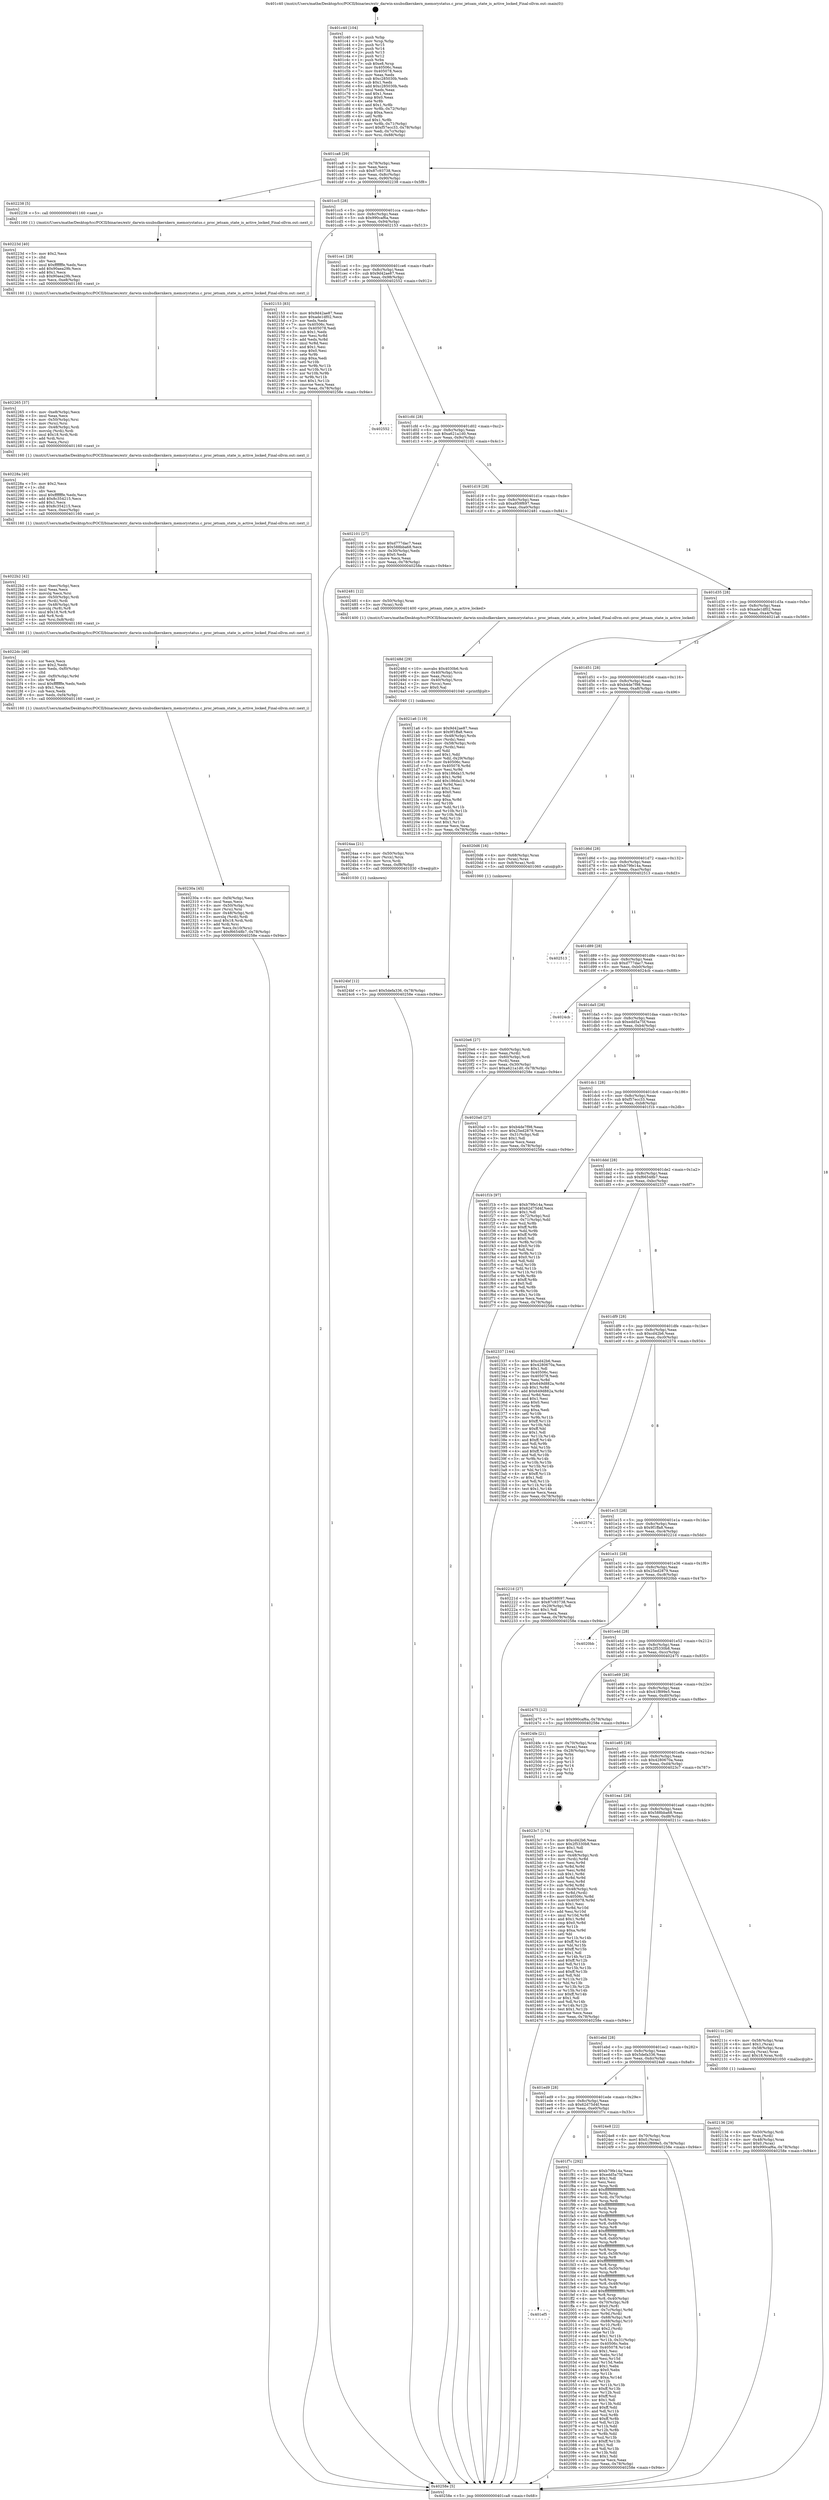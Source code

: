 digraph "0x401c40" {
  label = "0x401c40 (/mnt/c/Users/mathe/Desktop/tcc/POCII/binaries/extr_darwin-xnubsdkernkern_memorystatus.c_proc_jetsam_state_is_active_locked_Final-ollvm.out::main(0))"
  labelloc = "t"
  node[shape=record]

  Entry [label="",width=0.3,height=0.3,shape=circle,fillcolor=black,style=filled]
  "0x401ca8" [label="{
     0x401ca8 [29]\l
     | [instrs]\l
     &nbsp;&nbsp;0x401ca8 \<+3\>: mov -0x78(%rbp),%eax\l
     &nbsp;&nbsp;0x401cab \<+2\>: mov %eax,%ecx\l
     &nbsp;&nbsp;0x401cad \<+6\>: sub $0x87c93738,%ecx\l
     &nbsp;&nbsp;0x401cb3 \<+6\>: mov %eax,-0x8c(%rbp)\l
     &nbsp;&nbsp;0x401cb9 \<+6\>: mov %ecx,-0x90(%rbp)\l
     &nbsp;&nbsp;0x401cbf \<+6\>: je 0000000000402238 \<main+0x5f8\>\l
  }"]
  "0x402238" [label="{
     0x402238 [5]\l
     | [instrs]\l
     &nbsp;&nbsp;0x402238 \<+5\>: call 0000000000401160 \<next_i\>\l
     | [calls]\l
     &nbsp;&nbsp;0x401160 \{1\} (/mnt/c/Users/mathe/Desktop/tcc/POCII/binaries/extr_darwin-xnubsdkernkern_memorystatus.c_proc_jetsam_state_is_active_locked_Final-ollvm.out::next_i)\l
  }"]
  "0x401cc5" [label="{
     0x401cc5 [28]\l
     | [instrs]\l
     &nbsp;&nbsp;0x401cc5 \<+5\>: jmp 0000000000401cca \<main+0x8a\>\l
     &nbsp;&nbsp;0x401cca \<+6\>: mov -0x8c(%rbp),%eax\l
     &nbsp;&nbsp;0x401cd0 \<+5\>: sub $0x990caf6a,%eax\l
     &nbsp;&nbsp;0x401cd5 \<+6\>: mov %eax,-0x94(%rbp)\l
     &nbsp;&nbsp;0x401cdb \<+6\>: je 0000000000402153 \<main+0x513\>\l
  }"]
  Exit [label="",width=0.3,height=0.3,shape=circle,fillcolor=black,style=filled,peripheries=2]
  "0x402153" [label="{
     0x402153 [83]\l
     | [instrs]\l
     &nbsp;&nbsp;0x402153 \<+5\>: mov $0x9d42ae87,%eax\l
     &nbsp;&nbsp;0x402158 \<+5\>: mov $0xade1df02,%ecx\l
     &nbsp;&nbsp;0x40215d \<+2\>: xor %edx,%edx\l
     &nbsp;&nbsp;0x40215f \<+7\>: mov 0x40506c,%esi\l
     &nbsp;&nbsp;0x402166 \<+7\>: mov 0x405078,%edi\l
     &nbsp;&nbsp;0x40216d \<+3\>: sub $0x1,%edx\l
     &nbsp;&nbsp;0x402170 \<+3\>: mov %esi,%r8d\l
     &nbsp;&nbsp;0x402173 \<+3\>: add %edx,%r8d\l
     &nbsp;&nbsp;0x402176 \<+4\>: imul %r8d,%esi\l
     &nbsp;&nbsp;0x40217a \<+3\>: and $0x1,%esi\l
     &nbsp;&nbsp;0x40217d \<+3\>: cmp $0x0,%esi\l
     &nbsp;&nbsp;0x402180 \<+4\>: sete %r9b\l
     &nbsp;&nbsp;0x402184 \<+3\>: cmp $0xa,%edi\l
     &nbsp;&nbsp;0x402187 \<+4\>: setl %r10b\l
     &nbsp;&nbsp;0x40218b \<+3\>: mov %r9b,%r11b\l
     &nbsp;&nbsp;0x40218e \<+3\>: and %r10b,%r11b\l
     &nbsp;&nbsp;0x402191 \<+3\>: xor %r10b,%r9b\l
     &nbsp;&nbsp;0x402194 \<+3\>: or %r9b,%r11b\l
     &nbsp;&nbsp;0x402197 \<+4\>: test $0x1,%r11b\l
     &nbsp;&nbsp;0x40219b \<+3\>: cmovne %ecx,%eax\l
     &nbsp;&nbsp;0x40219e \<+3\>: mov %eax,-0x78(%rbp)\l
     &nbsp;&nbsp;0x4021a1 \<+5\>: jmp 000000000040258e \<main+0x94e\>\l
  }"]
  "0x401ce1" [label="{
     0x401ce1 [28]\l
     | [instrs]\l
     &nbsp;&nbsp;0x401ce1 \<+5\>: jmp 0000000000401ce6 \<main+0xa6\>\l
     &nbsp;&nbsp;0x401ce6 \<+6\>: mov -0x8c(%rbp),%eax\l
     &nbsp;&nbsp;0x401cec \<+5\>: sub $0x9d42ae87,%eax\l
     &nbsp;&nbsp;0x401cf1 \<+6\>: mov %eax,-0x98(%rbp)\l
     &nbsp;&nbsp;0x401cf7 \<+6\>: je 0000000000402552 \<main+0x912\>\l
  }"]
  "0x4024bf" [label="{
     0x4024bf [12]\l
     | [instrs]\l
     &nbsp;&nbsp;0x4024bf \<+7\>: movl $0x5defa336,-0x78(%rbp)\l
     &nbsp;&nbsp;0x4024c6 \<+5\>: jmp 000000000040258e \<main+0x94e\>\l
  }"]
  "0x402552" [label="{
     0x402552\l
  }", style=dashed]
  "0x401cfd" [label="{
     0x401cfd [28]\l
     | [instrs]\l
     &nbsp;&nbsp;0x401cfd \<+5\>: jmp 0000000000401d02 \<main+0xc2\>\l
     &nbsp;&nbsp;0x401d02 \<+6\>: mov -0x8c(%rbp),%eax\l
     &nbsp;&nbsp;0x401d08 \<+5\>: sub $0xa621a1d0,%eax\l
     &nbsp;&nbsp;0x401d0d \<+6\>: mov %eax,-0x9c(%rbp)\l
     &nbsp;&nbsp;0x401d13 \<+6\>: je 0000000000402101 \<main+0x4c1\>\l
  }"]
  "0x4024aa" [label="{
     0x4024aa [21]\l
     | [instrs]\l
     &nbsp;&nbsp;0x4024aa \<+4\>: mov -0x50(%rbp),%rcx\l
     &nbsp;&nbsp;0x4024ae \<+3\>: mov (%rcx),%rcx\l
     &nbsp;&nbsp;0x4024b1 \<+3\>: mov %rcx,%rdi\l
     &nbsp;&nbsp;0x4024b4 \<+6\>: mov %eax,-0xf8(%rbp)\l
     &nbsp;&nbsp;0x4024ba \<+5\>: call 0000000000401030 \<free@plt\>\l
     | [calls]\l
     &nbsp;&nbsp;0x401030 \{1\} (unknown)\l
  }"]
  "0x402101" [label="{
     0x402101 [27]\l
     | [instrs]\l
     &nbsp;&nbsp;0x402101 \<+5\>: mov $0xd777dac7,%eax\l
     &nbsp;&nbsp;0x402106 \<+5\>: mov $0x588bba68,%ecx\l
     &nbsp;&nbsp;0x40210b \<+3\>: mov -0x30(%rbp),%edx\l
     &nbsp;&nbsp;0x40210e \<+3\>: cmp $0x0,%edx\l
     &nbsp;&nbsp;0x402111 \<+3\>: cmove %ecx,%eax\l
     &nbsp;&nbsp;0x402114 \<+3\>: mov %eax,-0x78(%rbp)\l
     &nbsp;&nbsp;0x402117 \<+5\>: jmp 000000000040258e \<main+0x94e\>\l
  }"]
  "0x401d19" [label="{
     0x401d19 [28]\l
     | [instrs]\l
     &nbsp;&nbsp;0x401d19 \<+5\>: jmp 0000000000401d1e \<main+0xde\>\l
     &nbsp;&nbsp;0x401d1e \<+6\>: mov -0x8c(%rbp),%eax\l
     &nbsp;&nbsp;0x401d24 \<+5\>: sub $0xa959f697,%eax\l
     &nbsp;&nbsp;0x401d29 \<+6\>: mov %eax,-0xa0(%rbp)\l
     &nbsp;&nbsp;0x401d2f \<+6\>: je 0000000000402481 \<main+0x841\>\l
  }"]
  "0x40248d" [label="{
     0x40248d [29]\l
     | [instrs]\l
     &nbsp;&nbsp;0x40248d \<+10\>: movabs $0x4030b6,%rdi\l
     &nbsp;&nbsp;0x402497 \<+4\>: mov -0x40(%rbp),%rcx\l
     &nbsp;&nbsp;0x40249b \<+2\>: mov %eax,(%rcx)\l
     &nbsp;&nbsp;0x40249d \<+4\>: mov -0x40(%rbp),%rcx\l
     &nbsp;&nbsp;0x4024a1 \<+2\>: mov (%rcx),%esi\l
     &nbsp;&nbsp;0x4024a3 \<+2\>: mov $0x0,%al\l
     &nbsp;&nbsp;0x4024a5 \<+5\>: call 0000000000401040 \<printf@plt\>\l
     | [calls]\l
     &nbsp;&nbsp;0x401040 \{1\} (unknown)\l
  }"]
  "0x402481" [label="{
     0x402481 [12]\l
     | [instrs]\l
     &nbsp;&nbsp;0x402481 \<+4\>: mov -0x50(%rbp),%rax\l
     &nbsp;&nbsp;0x402485 \<+3\>: mov (%rax),%rdi\l
     &nbsp;&nbsp;0x402488 \<+5\>: call 0000000000401400 \<proc_jetsam_state_is_active_locked\>\l
     | [calls]\l
     &nbsp;&nbsp;0x401400 \{1\} (/mnt/c/Users/mathe/Desktop/tcc/POCII/binaries/extr_darwin-xnubsdkernkern_memorystatus.c_proc_jetsam_state_is_active_locked_Final-ollvm.out::proc_jetsam_state_is_active_locked)\l
  }"]
  "0x401d35" [label="{
     0x401d35 [28]\l
     | [instrs]\l
     &nbsp;&nbsp;0x401d35 \<+5\>: jmp 0000000000401d3a \<main+0xfa\>\l
     &nbsp;&nbsp;0x401d3a \<+6\>: mov -0x8c(%rbp),%eax\l
     &nbsp;&nbsp;0x401d40 \<+5\>: sub $0xade1df02,%eax\l
     &nbsp;&nbsp;0x401d45 \<+6\>: mov %eax,-0xa4(%rbp)\l
     &nbsp;&nbsp;0x401d4b \<+6\>: je 00000000004021a6 \<main+0x566\>\l
  }"]
  "0x40230a" [label="{
     0x40230a [45]\l
     | [instrs]\l
     &nbsp;&nbsp;0x40230a \<+6\>: mov -0xf4(%rbp),%ecx\l
     &nbsp;&nbsp;0x402310 \<+3\>: imul %eax,%ecx\l
     &nbsp;&nbsp;0x402313 \<+4\>: mov -0x50(%rbp),%rsi\l
     &nbsp;&nbsp;0x402317 \<+3\>: mov (%rsi),%rsi\l
     &nbsp;&nbsp;0x40231a \<+4\>: mov -0x48(%rbp),%rdi\l
     &nbsp;&nbsp;0x40231e \<+3\>: movslq (%rdi),%rdi\l
     &nbsp;&nbsp;0x402321 \<+4\>: imul $0x18,%rdi,%rdi\l
     &nbsp;&nbsp;0x402325 \<+3\>: add %rdi,%rsi\l
     &nbsp;&nbsp;0x402328 \<+3\>: mov %ecx,0x10(%rsi)\l
     &nbsp;&nbsp;0x40232b \<+7\>: movl $0xf66548b7,-0x78(%rbp)\l
     &nbsp;&nbsp;0x402332 \<+5\>: jmp 000000000040258e \<main+0x94e\>\l
  }"]
  "0x4021a6" [label="{
     0x4021a6 [119]\l
     | [instrs]\l
     &nbsp;&nbsp;0x4021a6 \<+5\>: mov $0x9d42ae87,%eax\l
     &nbsp;&nbsp;0x4021ab \<+5\>: mov $0x9f1ffa8,%ecx\l
     &nbsp;&nbsp;0x4021b0 \<+4\>: mov -0x48(%rbp),%rdx\l
     &nbsp;&nbsp;0x4021b4 \<+2\>: mov (%rdx),%esi\l
     &nbsp;&nbsp;0x4021b6 \<+4\>: mov -0x58(%rbp),%rdx\l
     &nbsp;&nbsp;0x4021ba \<+2\>: cmp (%rdx),%esi\l
     &nbsp;&nbsp;0x4021bc \<+4\>: setl %dil\l
     &nbsp;&nbsp;0x4021c0 \<+4\>: and $0x1,%dil\l
     &nbsp;&nbsp;0x4021c4 \<+4\>: mov %dil,-0x29(%rbp)\l
     &nbsp;&nbsp;0x4021c8 \<+7\>: mov 0x40506c,%esi\l
     &nbsp;&nbsp;0x4021cf \<+8\>: mov 0x405078,%r8d\l
     &nbsp;&nbsp;0x4021d7 \<+3\>: mov %esi,%r9d\l
     &nbsp;&nbsp;0x4021da \<+7\>: sub $0x186da15,%r9d\l
     &nbsp;&nbsp;0x4021e1 \<+4\>: sub $0x1,%r9d\l
     &nbsp;&nbsp;0x4021e5 \<+7\>: add $0x186da15,%r9d\l
     &nbsp;&nbsp;0x4021ec \<+4\>: imul %r9d,%esi\l
     &nbsp;&nbsp;0x4021f0 \<+3\>: and $0x1,%esi\l
     &nbsp;&nbsp;0x4021f3 \<+3\>: cmp $0x0,%esi\l
     &nbsp;&nbsp;0x4021f6 \<+4\>: sete %dil\l
     &nbsp;&nbsp;0x4021fa \<+4\>: cmp $0xa,%r8d\l
     &nbsp;&nbsp;0x4021fe \<+4\>: setl %r10b\l
     &nbsp;&nbsp;0x402202 \<+3\>: mov %dil,%r11b\l
     &nbsp;&nbsp;0x402205 \<+3\>: and %r10b,%r11b\l
     &nbsp;&nbsp;0x402208 \<+3\>: xor %r10b,%dil\l
     &nbsp;&nbsp;0x40220b \<+3\>: or %dil,%r11b\l
     &nbsp;&nbsp;0x40220e \<+4\>: test $0x1,%r11b\l
     &nbsp;&nbsp;0x402212 \<+3\>: cmovne %ecx,%eax\l
     &nbsp;&nbsp;0x402215 \<+3\>: mov %eax,-0x78(%rbp)\l
     &nbsp;&nbsp;0x402218 \<+5\>: jmp 000000000040258e \<main+0x94e\>\l
  }"]
  "0x401d51" [label="{
     0x401d51 [28]\l
     | [instrs]\l
     &nbsp;&nbsp;0x401d51 \<+5\>: jmp 0000000000401d56 \<main+0x116\>\l
     &nbsp;&nbsp;0x401d56 \<+6\>: mov -0x8c(%rbp),%eax\l
     &nbsp;&nbsp;0x401d5c \<+5\>: sub $0xb4de7f98,%eax\l
     &nbsp;&nbsp;0x401d61 \<+6\>: mov %eax,-0xa8(%rbp)\l
     &nbsp;&nbsp;0x401d67 \<+6\>: je 00000000004020d6 \<main+0x496\>\l
  }"]
  "0x4022dc" [label="{
     0x4022dc [46]\l
     | [instrs]\l
     &nbsp;&nbsp;0x4022dc \<+2\>: xor %ecx,%ecx\l
     &nbsp;&nbsp;0x4022de \<+5\>: mov $0x2,%edx\l
     &nbsp;&nbsp;0x4022e3 \<+6\>: mov %edx,-0xf0(%rbp)\l
     &nbsp;&nbsp;0x4022e9 \<+1\>: cltd\l
     &nbsp;&nbsp;0x4022ea \<+7\>: mov -0xf0(%rbp),%r9d\l
     &nbsp;&nbsp;0x4022f1 \<+3\>: idiv %r9d\l
     &nbsp;&nbsp;0x4022f4 \<+6\>: imul $0xfffffffe,%edx,%edx\l
     &nbsp;&nbsp;0x4022fa \<+3\>: sub $0x1,%ecx\l
     &nbsp;&nbsp;0x4022fd \<+2\>: sub %ecx,%edx\l
     &nbsp;&nbsp;0x4022ff \<+6\>: mov %edx,-0xf4(%rbp)\l
     &nbsp;&nbsp;0x402305 \<+5\>: call 0000000000401160 \<next_i\>\l
     | [calls]\l
     &nbsp;&nbsp;0x401160 \{1\} (/mnt/c/Users/mathe/Desktop/tcc/POCII/binaries/extr_darwin-xnubsdkernkern_memorystatus.c_proc_jetsam_state_is_active_locked_Final-ollvm.out::next_i)\l
  }"]
  "0x4020d6" [label="{
     0x4020d6 [16]\l
     | [instrs]\l
     &nbsp;&nbsp;0x4020d6 \<+4\>: mov -0x68(%rbp),%rax\l
     &nbsp;&nbsp;0x4020da \<+3\>: mov (%rax),%rax\l
     &nbsp;&nbsp;0x4020dd \<+4\>: mov 0x8(%rax),%rdi\l
     &nbsp;&nbsp;0x4020e1 \<+5\>: call 0000000000401060 \<atoi@plt\>\l
     | [calls]\l
     &nbsp;&nbsp;0x401060 \{1\} (unknown)\l
  }"]
  "0x401d6d" [label="{
     0x401d6d [28]\l
     | [instrs]\l
     &nbsp;&nbsp;0x401d6d \<+5\>: jmp 0000000000401d72 \<main+0x132\>\l
     &nbsp;&nbsp;0x401d72 \<+6\>: mov -0x8c(%rbp),%eax\l
     &nbsp;&nbsp;0x401d78 \<+5\>: sub $0xb79fe14a,%eax\l
     &nbsp;&nbsp;0x401d7d \<+6\>: mov %eax,-0xac(%rbp)\l
     &nbsp;&nbsp;0x401d83 \<+6\>: je 0000000000402513 \<main+0x8d3\>\l
  }"]
  "0x4022b2" [label="{
     0x4022b2 [42]\l
     | [instrs]\l
     &nbsp;&nbsp;0x4022b2 \<+6\>: mov -0xec(%rbp),%ecx\l
     &nbsp;&nbsp;0x4022b8 \<+3\>: imul %eax,%ecx\l
     &nbsp;&nbsp;0x4022bb \<+3\>: movslq %ecx,%rsi\l
     &nbsp;&nbsp;0x4022be \<+4\>: mov -0x50(%rbp),%rdi\l
     &nbsp;&nbsp;0x4022c2 \<+3\>: mov (%rdi),%rdi\l
     &nbsp;&nbsp;0x4022c5 \<+4\>: mov -0x48(%rbp),%r8\l
     &nbsp;&nbsp;0x4022c9 \<+3\>: movslq (%r8),%r8\l
     &nbsp;&nbsp;0x4022cc \<+4\>: imul $0x18,%r8,%r8\l
     &nbsp;&nbsp;0x4022d0 \<+3\>: add %r8,%rdi\l
     &nbsp;&nbsp;0x4022d3 \<+4\>: mov %rsi,0x8(%rdi)\l
     &nbsp;&nbsp;0x4022d7 \<+5\>: call 0000000000401160 \<next_i\>\l
     | [calls]\l
     &nbsp;&nbsp;0x401160 \{1\} (/mnt/c/Users/mathe/Desktop/tcc/POCII/binaries/extr_darwin-xnubsdkernkern_memorystatus.c_proc_jetsam_state_is_active_locked_Final-ollvm.out::next_i)\l
  }"]
  "0x402513" [label="{
     0x402513\l
  }", style=dashed]
  "0x401d89" [label="{
     0x401d89 [28]\l
     | [instrs]\l
     &nbsp;&nbsp;0x401d89 \<+5\>: jmp 0000000000401d8e \<main+0x14e\>\l
     &nbsp;&nbsp;0x401d8e \<+6\>: mov -0x8c(%rbp),%eax\l
     &nbsp;&nbsp;0x401d94 \<+5\>: sub $0xd777dac7,%eax\l
     &nbsp;&nbsp;0x401d99 \<+6\>: mov %eax,-0xb0(%rbp)\l
     &nbsp;&nbsp;0x401d9f \<+6\>: je 00000000004024cb \<main+0x88b\>\l
  }"]
  "0x40228a" [label="{
     0x40228a [40]\l
     | [instrs]\l
     &nbsp;&nbsp;0x40228a \<+5\>: mov $0x2,%ecx\l
     &nbsp;&nbsp;0x40228f \<+1\>: cltd\l
     &nbsp;&nbsp;0x402290 \<+2\>: idiv %ecx\l
     &nbsp;&nbsp;0x402292 \<+6\>: imul $0xfffffffe,%edx,%ecx\l
     &nbsp;&nbsp;0x402298 \<+6\>: add $0x8c354215,%ecx\l
     &nbsp;&nbsp;0x40229e \<+3\>: add $0x1,%ecx\l
     &nbsp;&nbsp;0x4022a1 \<+6\>: sub $0x8c354215,%ecx\l
     &nbsp;&nbsp;0x4022a7 \<+6\>: mov %ecx,-0xec(%rbp)\l
     &nbsp;&nbsp;0x4022ad \<+5\>: call 0000000000401160 \<next_i\>\l
     | [calls]\l
     &nbsp;&nbsp;0x401160 \{1\} (/mnt/c/Users/mathe/Desktop/tcc/POCII/binaries/extr_darwin-xnubsdkernkern_memorystatus.c_proc_jetsam_state_is_active_locked_Final-ollvm.out::next_i)\l
  }"]
  "0x4024cb" [label="{
     0x4024cb\l
  }", style=dashed]
  "0x401da5" [label="{
     0x401da5 [28]\l
     | [instrs]\l
     &nbsp;&nbsp;0x401da5 \<+5\>: jmp 0000000000401daa \<main+0x16a\>\l
     &nbsp;&nbsp;0x401daa \<+6\>: mov -0x8c(%rbp),%eax\l
     &nbsp;&nbsp;0x401db0 \<+5\>: sub $0xedd5a75f,%eax\l
     &nbsp;&nbsp;0x401db5 \<+6\>: mov %eax,-0xb4(%rbp)\l
     &nbsp;&nbsp;0x401dbb \<+6\>: je 00000000004020a0 \<main+0x460\>\l
  }"]
  "0x402265" [label="{
     0x402265 [37]\l
     | [instrs]\l
     &nbsp;&nbsp;0x402265 \<+6\>: mov -0xe8(%rbp),%ecx\l
     &nbsp;&nbsp;0x40226b \<+3\>: imul %eax,%ecx\l
     &nbsp;&nbsp;0x40226e \<+4\>: mov -0x50(%rbp),%rsi\l
     &nbsp;&nbsp;0x402272 \<+3\>: mov (%rsi),%rsi\l
     &nbsp;&nbsp;0x402275 \<+4\>: mov -0x48(%rbp),%rdi\l
     &nbsp;&nbsp;0x402279 \<+3\>: movslq (%rdi),%rdi\l
     &nbsp;&nbsp;0x40227c \<+4\>: imul $0x18,%rdi,%rdi\l
     &nbsp;&nbsp;0x402280 \<+3\>: add %rdi,%rsi\l
     &nbsp;&nbsp;0x402283 \<+2\>: mov %ecx,(%rsi)\l
     &nbsp;&nbsp;0x402285 \<+5\>: call 0000000000401160 \<next_i\>\l
     | [calls]\l
     &nbsp;&nbsp;0x401160 \{1\} (/mnt/c/Users/mathe/Desktop/tcc/POCII/binaries/extr_darwin-xnubsdkernkern_memorystatus.c_proc_jetsam_state_is_active_locked_Final-ollvm.out::next_i)\l
  }"]
  "0x4020a0" [label="{
     0x4020a0 [27]\l
     | [instrs]\l
     &nbsp;&nbsp;0x4020a0 \<+5\>: mov $0xb4de7f98,%eax\l
     &nbsp;&nbsp;0x4020a5 \<+5\>: mov $0x25ed2879,%ecx\l
     &nbsp;&nbsp;0x4020aa \<+3\>: mov -0x31(%rbp),%dl\l
     &nbsp;&nbsp;0x4020ad \<+3\>: test $0x1,%dl\l
     &nbsp;&nbsp;0x4020b0 \<+3\>: cmovne %ecx,%eax\l
     &nbsp;&nbsp;0x4020b3 \<+3\>: mov %eax,-0x78(%rbp)\l
     &nbsp;&nbsp;0x4020b6 \<+5\>: jmp 000000000040258e \<main+0x94e\>\l
  }"]
  "0x401dc1" [label="{
     0x401dc1 [28]\l
     | [instrs]\l
     &nbsp;&nbsp;0x401dc1 \<+5\>: jmp 0000000000401dc6 \<main+0x186\>\l
     &nbsp;&nbsp;0x401dc6 \<+6\>: mov -0x8c(%rbp),%eax\l
     &nbsp;&nbsp;0x401dcc \<+5\>: sub $0xf57ecc33,%eax\l
     &nbsp;&nbsp;0x401dd1 \<+6\>: mov %eax,-0xb8(%rbp)\l
     &nbsp;&nbsp;0x401dd7 \<+6\>: je 0000000000401f1b \<main+0x2db\>\l
  }"]
  "0x40223d" [label="{
     0x40223d [40]\l
     | [instrs]\l
     &nbsp;&nbsp;0x40223d \<+5\>: mov $0x2,%ecx\l
     &nbsp;&nbsp;0x402242 \<+1\>: cltd\l
     &nbsp;&nbsp;0x402243 \<+2\>: idiv %ecx\l
     &nbsp;&nbsp;0x402245 \<+6\>: imul $0xfffffffe,%edx,%ecx\l
     &nbsp;&nbsp;0x40224b \<+6\>: add $0x90aea29b,%ecx\l
     &nbsp;&nbsp;0x402251 \<+3\>: add $0x1,%ecx\l
     &nbsp;&nbsp;0x402254 \<+6\>: sub $0x90aea29b,%ecx\l
     &nbsp;&nbsp;0x40225a \<+6\>: mov %ecx,-0xe8(%rbp)\l
     &nbsp;&nbsp;0x402260 \<+5\>: call 0000000000401160 \<next_i\>\l
     | [calls]\l
     &nbsp;&nbsp;0x401160 \{1\} (/mnt/c/Users/mathe/Desktop/tcc/POCII/binaries/extr_darwin-xnubsdkernkern_memorystatus.c_proc_jetsam_state_is_active_locked_Final-ollvm.out::next_i)\l
  }"]
  "0x401f1b" [label="{
     0x401f1b [97]\l
     | [instrs]\l
     &nbsp;&nbsp;0x401f1b \<+5\>: mov $0xb79fe14a,%eax\l
     &nbsp;&nbsp;0x401f20 \<+5\>: mov $0x62d75d4f,%ecx\l
     &nbsp;&nbsp;0x401f25 \<+2\>: mov $0x1,%dl\l
     &nbsp;&nbsp;0x401f27 \<+4\>: mov -0x72(%rbp),%sil\l
     &nbsp;&nbsp;0x401f2b \<+4\>: mov -0x71(%rbp),%dil\l
     &nbsp;&nbsp;0x401f2f \<+3\>: mov %sil,%r8b\l
     &nbsp;&nbsp;0x401f32 \<+4\>: xor $0xff,%r8b\l
     &nbsp;&nbsp;0x401f36 \<+3\>: mov %dil,%r9b\l
     &nbsp;&nbsp;0x401f39 \<+4\>: xor $0xff,%r9b\l
     &nbsp;&nbsp;0x401f3d \<+3\>: xor $0x0,%dl\l
     &nbsp;&nbsp;0x401f40 \<+3\>: mov %r8b,%r10b\l
     &nbsp;&nbsp;0x401f43 \<+4\>: and $0x0,%r10b\l
     &nbsp;&nbsp;0x401f47 \<+3\>: and %dl,%sil\l
     &nbsp;&nbsp;0x401f4a \<+3\>: mov %r9b,%r11b\l
     &nbsp;&nbsp;0x401f4d \<+4\>: and $0x0,%r11b\l
     &nbsp;&nbsp;0x401f51 \<+3\>: and %dl,%dil\l
     &nbsp;&nbsp;0x401f54 \<+3\>: or %sil,%r10b\l
     &nbsp;&nbsp;0x401f57 \<+3\>: or %dil,%r11b\l
     &nbsp;&nbsp;0x401f5a \<+3\>: xor %r11b,%r10b\l
     &nbsp;&nbsp;0x401f5d \<+3\>: or %r9b,%r8b\l
     &nbsp;&nbsp;0x401f60 \<+4\>: xor $0xff,%r8b\l
     &nbsp;&nbsp;0x401f64 \<+3\>: or $0x0,%dl\l
     &nbsp;&nbsp;0x401f67 \<+3\>: and %dl,%r8b\l
     &nbsp;&nbsp;0x401f6a \<+3\>: or %r8b,%r10b\l
     &nbsp;&nbsp;0x401f6d \<+4\>: test $0x1,%r10b\l
     &nbsp;&nbsp;0x401f71 \<+3\>: cmovne %ecx,%eax\l
     &nbsp;&nbsp;0x401f74 \<+3\>: mov %eax,-0x78(%rbp)\l
     &nbsp;&nbsp;0x401f77 \<+5\>: jmp 000000000040258e \<main+0x94e\>\l
  }"]
  "0x401ddd" [label="{
     0x401ddd [28]\l
     | [instrs]\l
     &nbsp;&nbsp;0x401ddd \<+5\>: jmp 0000000000401de2 \<main+0x1a2\>\l
     &nbsp;&nbsp;0x401de2 \<+6\>: mov -0x8c(%rbp),%eax\l
     &nbsp;&nbsp;0x401de8 \<+5\>: sub $0xf66548b7,%eax\l
     &nbsp;&nbsp;0x401ded \<+6\>: mov %eax,-0xbc(%rbp)\l
     &nbsp;&nbsp;0x401df3 \<+6\>: je 0000000000402337 \<main+0x6f7\>\l
  }"]
  "0x40258e" [label="{
     0x40258e [5]\l
     | [instrs]\l
     &nbsp;&nbsp;0x40258e \<+5\>: jmp 0000000000401ca8 \<main+0x68\>\l
  }"]
  "0x401c40" [label="{
     0x401c40 [104]\l
     | [instrs]\l
     &nbsp;&nbsp;0x401c40 \<+1\>: push %rbp\l
     &nbsp;&nbsp;0x401c41 \<+3\>: mov %rsp,%rbp\l
     &nbsp;&nbsp;0x401c44 \<+2\>: push %r15\l
     &nbsp;&nbsp;0x401c46 \<+2\>: push %r14\l
     &nbsp;&nbsp;0x401c48 \<+2\>: push %r13\l
     &nbsp;&nbsp;0x401c4a \<+2\>: push %r12\l
     &nbsp;&nbsp;0x401c4c \<+1\>: push %rbx\l
     &nbsp;&nbsp;0x401c4d \<+7\>: sub $0xe8,%rsp\l
     &nbsp;&nbsp;0x401c54 \<+7\>: mov 0x40506c,%eax\l
     &nbsp;&nbsp;0x401c5b \<+7\>: mov 0x405078,%ecx\l
     &nbsp;&nbsp;0x401c62 \<+2\>: mov %eax,%edx\l
     &nbsp;&nbsp;0x401c64 \<+6\>: sub $0xc285030b,%edx\l
     &nbsp;&nbsp;0x401c6a \<+3\>: sub $0x1,%edx\l
     &nbsp;&nbsp;0x401c6d \<+6\>: add $0xc285030b,%edx\l
     &nbsp;&nbsp;0x401c73 \<+3\>: imul %edx,%eax\l
     &nbsp;&nbsp;0x401c76 \<+3\>: and $0x1,%eax\l
     &nbsp;&nbsp;0x401c79 \<+3\>: cmp $0x0,%eax\l
     &nbsp;&nbsp;0x401c7c \<+4\>: sete %r8b\l
     &nbsp;&nbsp;0x401c80 \<+4\>: and $0x1,%r8b\l
     &nbsp;&nbsp;0x401c84 \<+4\>: mov %r8b,-0x72(%rbp)\l
     &nbsp;&nbsp;0x401c88 \<+3\>: cmp $0xa,%ecx\l
     &nbsp;&nbsp;0x401c8b \<+4\>: setl %r8b\l
     &nbsp;&nbsp;0x401c8f \<+4\>: and $0x1,%r8b\l
     &nbsp;&nbsp;0x401c93 \<+4\>: mov %r8b,-0x71(%rbp)\l
     &nbsp;&nbsp;0x401c97 \<+7\>: movl $0xf57ecc33,-0x78(%rbp)\l
     &nbsp;&nbsp;0x401c9e \<+3\>: mov %edi,-0x7c(%rbp)\l
     &nbsp;&nbsp;0x401ca1 \<+7\>: mov %rsi,-0x88(%rbp)\l
  }"]
  "0x402136" [label="{
     0x402136 [29]\l
     | [instrs]\l
     &nbsp;&nbsp;0x402136 \<+4\>: mov -0x50(%rbp),%rdi\l
     &nbsp;&nbsp;0x40213a \<+3\>: mov %rax,(%rdi)\l
     &nbsp;&nbsp;0x40213d \<+4\>: mov -0x48(%rbp),%rax\l
     &nbsp;&nbsp;0x402141 \<+6\>: movl $0x0,(%rax)\l
     &nbsp;&nbsp;0x402147 \<+7\>: movl $0x990caf6a,-0x78(%rbp)\l
     &nbsp;&nbsp;0x40214e \<+5\>: jmp 000000000040258e \<main+0x94e\>\l
  }"]
  "0x402337" [label="{
     0x402337 [144]\l
     | [instrs]\l
     &nbsp;&nbsp;0x402337 \<+5\>: mov $0xcd42b6,%eax\l
     &nbsp;&nbsp;0x40233c \<+5\>: mov $0x4280670a,%ecx\l
     &nbsp;&nbsp;0x402341 \<+2\>: mov $0x1,%dl\l
     &nbsp;&nbsp;0x402343 \<+7\>: mov 0x40506c,%esi\l
     &nbsp;&nbsp;0x40234a \<+7\>: mov 0x405078,%edi\l
     &nbsp;&nbsp;0x402351 \<+3\>: mov %esi,%r8d\l
     &nbsp;&nbsp;0x402354 \<+7\>: sub $0x649d882a,%r8d\l
     &nbsp;&nbsp;0x40235b \<+4\>: sub $0x1,%r8d\l
     &nbsp;&nbsp;0x40235f \<+7\>: add $0x649d882a,%r8d\l
     &nbsp;&nbsp;0x402366 \<+4\>: imul %r8d,%esi\l
     &nbsp;&nbsp;0x40236a \<+3\>: and $0x1,%esi\l
     &nbsp;&nbsp;0x40236d \<+3\>: cmp $0x0,%esi\l
     &nbsp;&nbsp;0x402370 \<+4\>: sete %r9b\l
     &nbsp;&nbsp;0x402374 \<+3\>: cmp $0xa,%edi\l
     &nbsp;&nbsp;0x402377 \<+4\>: setl %r10b\l
     &nbsp;&nbsp;0x40237b \<+3\>: mov %r9b,%r11b\l
     &nbsp;&nbsp;0x40237e \<+4\>: xor $0xff,%r11b\l
     &nbsp;&nbsp;0x402382 \<+3\>: mov %r10b,%bl\l
     &nbsp;&nbsp;0x402385 \<+3\>: xor $0xff,%bl\l
     &nbsp;&nbsp;0x402388 \<+3\>: xor $0x1,%dl\l
     &nbsp;&nbsp;0x40238b \<+3\>: mov %r11b,%r14b\l
     &nbsp;&nbsp;0x40238e \<+4\>: and $0xff,%r14b\l
     &nbsp;&nbsp;0x402392 \<+3\>: and %dl,%r9b\l
     &nbsp;&nbsp;0x402395 \<+3\>: mov %bl,%r15b\l
     &nbsp;&nbsp;0x402398 \<+4\>: and $0xff,%r15b\l
     &nbsp;&nbsp;0x40239c \<+3\>: and %dl,%r10b\l
     &nbsp;&nbsp;0x40239f \<+3\>: or %r9b,%r14b\l
     &nbsp;&nbsp;0x4023a2 \<+3\>: or %r10b,%r15b\l
     &nbsp;&nbsp;0x4023a5 \<+3\>: xor %r15b,%r14b\l
     &nbsp;&nbsp;0x4023a8 \<+3\>: or %bl,%r11b\l
     &nbsp;&nbsp;0x4023ab \<+4\>: xor $0xff,%r11b\l
     &nbsp;&nbsp;0x4023af \<+3\>: or $0x1,%dl\l
     &nbsp;&nbsp;0x4023b2 \<+3\>: and %dl,%r11b\l
     &nbsp;&nbsp;0x4023b5 \<+3\>: or %r11b,%r14b\l
     &nbsp;&nbsp;0x4023b8 \<+4\>: test $0x1,%r14b\l
     &nbsp;&nbsp;0x4023bc \<+3\>: cmovne %ecx,%eax\l
     &nbsp;&nbsp;0x4023bf \<+3\>: mov %eax,-0x78(%rbp)\l
     &nbsp;&nbsp;0x4023c2 \<+5\>: jmp 000000000040258e \<main+0x94e\>\l
  }"]
  "0x401df9" [label="{
     0x401df9 [28]\l
     | [instrs]\l
     &nbsp;&nbsp;0x401df9 \<+5\>: jmp 0000000000401dfe \<main+0x1be\>\l
     &nbsp;&nbsp;0x401dfe \<+6\>: mov -0x8c(%rbp),%eax\l
     &nbsp;&nbsp;0x401e04 \<+5\>: sub $0xcd42b6,%eax\l
     &nbsp;&nbsp;0x401e09 \<+6\>: mov %eax,-0xc0(%rbp)\l
     &nbsp;&nbsp;0x401e0f \<+6\>: je 0000000000402574 \<main+0x934\>\l
  }"]
  "0x4020e6" [label="{
     0x4020e6 [27]\l
     | [instrs]\l
     &nbsp;&nbsp;0x4020e6 \<+4\>: mov -0x60(%rbp),%rdi\l
     &nbsp;&nbsp;0x4020ea \<+2\>: mov %eax,(%rdi)\l
     &nbsp;&nbsp;0x4020ec \<+4\>: mov -0x60(%rbp),%rdi\l
     &nbsp;&nbsp;0x4020f0 \<+2\>: mov (%rdi),%eax\l
     &nbsp;&nbsp;0x4020f2 \<+3\>: mov %eax,-0x30(%rbp)\l
     &nbsp;&nbsp;0x4020f5 \<+7\>: movl $0xa621a1d0,-0x78(%rbp)\l
     &nbsp;&nbsp;0x4020fc \<+5\>: jmp 000000000040258e \<main+0x94e\>\l
  }"]
  "0x402574" [label="{
     0x402574\l
  }", style=dashed]
  "0x401e15" [label="{
     0x401e15 [28]\l
     | [instrs]\l
     &nbsp;&nbsp;0x401e15 \<+5\>: jmp 0000000000401e1a \<main+0x1da\>\l
     &nbsp;&nbsp;0x401e1a \<+6\>: mov -0x8c(%rbp),%eax\l
     &nbsp;&nbsp;0x401e20 \<+5\>: sub $0x9f1ffa8,%eax\l
     &nbsp;&nbsp;0x401e25 \<+6\>: mov %eax,-0xc4(%rbp)\l
     &nbsp;&nbsp;0x401e2b \<+6\>: je 000000000040221d \<main+0x5dd\>\l
  }"]
  "0x401ef5" [label="{
     0x401ef5\l
  }", style=dashed]
  "0x40221d" [label="{
     0x40221d [27]\l
     | [instrs]\l
     &nbsp;&nbsp;0x40221d \<+5\>: mov $0xa959f697,%eax\l
     &nbsp;&nbsp;0x402222 \<+5\>: mov $0x87c93738,%ecx\l
     &nbsp;&nbsp;0x402227 \<+3\>: mov -0x29(%rbp),%dl\l
     &nbsp;&nbsp;0x40222a \<+3\>: test $0x1,%dl\l
     &nbsp;&nbsp;0x40222d \<+3\>: cmovne %ecx,%eax\l
     &nbsp;&nbsp;0x402230 \<+3\>: mov %eax,-0x78(%rbp)\l
     &nbsp;&nbsp;0x402233 \<+5\>: jmp 000000000040258e \<main+0x94e\>\l
  }"]
  "0x401e31" [label="{
     0x401e31 [28]\l
     | [instrs]\l
     &nbsp;&nbsp;0x401e31 \<+5\>: jmp 0000000000401e36 \<main+0x1f6\>\l
     &nbsp;&nbsp;0x401e36 \<+6\>: mov -0x8c(%rbp),%eax\l
     &nbsp;&nbsp;0x401e3c \<+5\>: sub $0x25ed2879,%eax\l
     &nbsp;&nbsp;0x401e41 \<+6\>: mov %eax,-0xc8(%rbp)\l
     &nbsp;&nbsp;0x401e47 \<+6\>: je 00000000004020bb \<main+0x47b\>\l
  }"]
  "0x401f7c" [label="{
     0x401f7c [292]\l
     | [instrs]\l
     &nbsp;&nbsp;0x401f7c \<+5\>: mov $0xb79fe14a,%eax\l
     &nbsp;&nbsp;0x401f81 \<+5\>: mov $0xedd5a75f,%ecx\l
     &nbsp;&nbsp;0x401f86 \<+2\>: mov $0x1,%dl\l
     &nbsp;&nbsp;0x401f88 \<+2\>: xor %esi,%esi\l
     &nbsp;&nbsp;0x401f8a \<+3\>: mov %rsp,%rdi\l
     &nbsp;&nbsp;0x401f8d \<+4\>: add $0xfffffffffffffff0,%rdi\l
     &nbsp;&nbsp;0x401f91 \<+3\>: mov %rdi,%rsp\l
     &nbsp;&nbsp;0x401f94 \<+4\>: mov %rdi,-0x70(%rbp)\l
     &nbsp;&nbsp;0x401f98 \<+3\>: mov %rsp,%rdi\l
     &nbsp;&nbsp;0x401f9b \<+4\>: add $0xfffffffffffffff0,%rdi\l
     &nbsp;&nbsp;0x401f9f \<+3\>: mov %rdi,%rsp\l
     &nbsp;&nbsp;0x401fa2 \<+3\>: mov %rsp,%r8\l
     &nbsp;&nbsp;0x401fa5 \<+4\>: add $0xfffffffffffffff0,%r8\l
     &nbsp;&nbsp;0x401fa9 \<+3\>: mov %r8,%rsp\l
     &nbsp;&nbsp;0x401fac \<+4\>: mov %r8,-0x68(%rbp)\l
     &nbsp;&nbsp;0x401fb0 \<+3\>: mov %rsp,%r8\l
     &nbsp;&nbsp;0x401fb3 \<+4\>: add $0xfffffffffffffff0,%r8\l
     &nbsp;&nbsp;0x401fb7 \<+3\>: mov %r8,%rsp\l
     &nbsp;&nbsp;0x401fba \<+4\>: mov %r8,-0x60(%rbp)\l
     &nbsp;&nbsp;0x401fbe \<+3\>: mov %rsp,%r8\l
     &nbsp;&nbsp;0x401fc1 \<+4\>: add $0xfffffffffffffff0,%r8\l
     &nbsp;&nbsp;0x401fc5 \<+3\>: mov %r8,%rsp\l
     &nbsp;&nbsp;0x401fc8 \<+4\>: mov %r8,-0x58(%rbp)\l
     &nbsp;&nbsp;0x401fcc \<+3\>: mov %rsp,%r8\l
     &nbsp;&nbsp;0x401fcf \<+4\>: add $0xfffffffffffffff0,%r8\l
     &nbsp;&nbsp;0x401fd3 \<+3\>: mov %r8,%rsp\l
     &nbsp;&nbsp;0x401fd6 \<+4\>: mov %r8,-0x50(%rbp)\l
     &nbsp;&nbsp;0x401fda \<+3\>: mov %rsp,%r8\l
     &nbsp;&nbsp;0x401fdd \<+4\>: add $0xfffffffffffffff0,%r8\l
     &nbsp;&nbsp;0x401fe1 \<+3\>: mov %r8,%rsp\l
     &nbsp;&nbsp;0x401fe4 \<+4\>: mov %r8,-0x48(%rbp)\l
     &nbsp;&nbsp;0x401fe8 \<+3\>: mov %rsp,%r8\l
     &nbsp;&nbsp;0x401feb \<+4\>: add $0xfffffffffffffff0,%r8\l
     &nbsp;&nbsp;0x401fef \<+3\>: mov %r8,%rsp\l
     &nbsp;&nbsp;0x401ff2 \<+4\>: mov %r8,-0x40(%rbp)\l
     &nbsp;&nbsp;0x401ff6 \<+4\>: mov -0x70(%rbp),%r8\l
     &nbsp;&nbsp;0x401ffa \<+7\>: movl $0x0,(%r8)\l
     &nbsp;&nbsp;0x402001 \<+4\>: mov -0x7c(%rbp),%r9d\l
     &nbsp;&nbsp;0x402005 \<+3\>: mov %r9d,(%rdi)\l
     &nbsp;&nbsp;0x402008 \<+4\>: mov -0x68(%rbp),%r8\l
     &nbsp;&nbsp;0x40200c \<+7\>: mov -0x88(%rbp),%r10\l
     &nbsp;&nbsp;0x402013 \<+3\>: mov %r10,(%r8)\l
     &nbsp;&nbsp;0x402016 \<+3\>: cmpl $0x2,(%rdi)\l
     &nbsp;&nbsp;0x402019 \<+4\>: setne %r11b\l
     &nbsp;&nbsp;0x40201d \<+4\>: and $0x1,%r11b\l
     &nbsp;&nbsp;0x402021 \<+4\>: mov %r11b,-0x31(%rbp)\l
     &nbsp;&nbsp;0x402025 \<+7\>: mov 0x40506c,%ebx\l
     &nbsp;&nbsp;0x40202c \<+8\>: mov 0x405078,%r14d\l
     &nbsp;&nbsp;0x402034 \<+3\>: sub $0x1,%esi\l
     &nbsp;&nbsp;0x402037 \<+3\>: mov %ebx,%r15d\l
     &nbsp;&nbsp;0x40203a \<+3\>: add %esi,%r15d\l
     &nbsp;&nbsp;0x40203d \<+4\>: imul %r15d,%ebx\l
     &nbsp;&nbsp;0x402041 \<+3\>: and $0x1,%ebx\l
     &nbsp;&nbsp;0x402044 \<+3\>: cmp $0x0,%ebx\l
     &nbsp;&nbsp;0x402047 \<+4\>: sete %r11b\l
     &nbsp;&nbsp;0x40204b \<+4\>: cmp $0xa,%r14d\l
     &nbsp;&nbsp;0x40204f \<+4\>: setl %r12b\l
     &nbsp;&nbsp;0x402053 \<+3\>: mov %r11b,%r13b\l
     &nbsp;&nbsp;0x402056 \<+4\>: xor $0xff,%r13b\l
     &nbsp;&nbsp;0x40205a \<+3\>: mov %r12b,%sil\l
     &nbsp;&nbsp;0x40205d \<+4\>: xor $0xff,%sil\l
     &nbsp;&nbsp;0x402061 \<+3\>: xor $0x1,%dl\l
     &nbsp;&nbsp;0x402064 \<+3\>: mov %r13b,%dil\l
     &nbsp;&nbsp;0x402067 \<+4\>: and $0xff,%dil\l
     &nbsp;&nbsp;0x40206b \<+3\>: and %dl,%r11b\l
     &nbsp;&nbsp;0x40206e \<+3\>: mov %sil,%r8b\l
     &nbsp;&nbsp;0x402071 \<+4\>: and $0xff,%r8b\l
     &nbsp;&nbsp;0x402075 \<+3\>: and %dl,%r12b\l
     &nbsp;&nbsp;0x402078 \<+3\>: or %r11b,%dil\l
     &nbsp;&nbsp;0x40207b \<+3\>: or %r12b,%r8b\l
     &nbsp;&nbsp;0x40207e \<+3\>: xor %r8b,%dil\l
     &nbsp;&nbsp;0x402081 \<+3\>: or %sil,%r13b\l
     &nbsp;&nbsp;0x402084 \<+4\>: xor $0xff,%r13b\l
     &nbsp;&nbsp;0x402088 \<+3\>: or $0x1,%dl\l
     &nbsp;&nbsp;0x40208b \<+3\>: and %dl,%r13b\l
     &nbsp;&nbsp;0x40208e \<+3\>: or %r13b,%dil\l
     &nbsp;&nbsp;0x402091 \<+4\>: test $0x1,%dil\l
     &nbsp;&nbsp;0x402095 \<+3\>: cmovne %ecx,%eax\l
     &nbsp;&nbsp;0x402098 \<+3\>: mov %eax,-0x78(%rbp)\l
     &nbsp;&nbsp;0x40209b \<+5\>: jmp 000000000040258e \<main+0x94e\>\l
  }"]
  "0x4020bb" [label="{
     0x4020bb\l
  }", style=dashed]
  "0x401e4d" [label="{
     0x401e4d [28]\l
     | [instrs]\l
     &nbsp;&nbsp;0x401e4d \<+5\>: jmp 0000000000401e52 \<main+0x212\>\l
     &nbsp;&nbsp;0x401e52 \<+6\>: mov -0x8c(%rbp),%eax\l
     &nbsp;&nbsp;0x401e58 \<+5\>: sub $0x2f5330b8,%eax\l
     &nbsp;&nbsp;0x401e5d \<+6\>: mov %eax,-0xcc(%rbp)\l
     &nbsp;&nbsp;0x401e63 \<+6\>: je 0000000000402475 \<main+0x835\>\l
  }"]
  "0x401ed9" [label="{
     0x401ed9 [28]\l
     | [instrs]\l
     &nbsp;&nbsp;0x401ed9 \<+5\>: jmp 0000000000401ede \<main+0x29e\>\l
     &nbsp;&nbsp;0x401ede \<+6\>: mov -0x8c(%rbp),%eax\l
     &nbsp;&nbsp;0x401ee4 \<+5\>: sub $0x62d75d4f,%eax\l
     &nbsp;&nbsp;0x401ee9 \<+6\>: mov %eax,-0xe0(%rbp)\l
     &nbsp;&nbsp;0x401eef \<+6\>: je 0000000000401f7c \<main+0x33c\>\l
  }"]
  "0x402475" [label="{
     0x402475 [12]\l
     | [instrs]\l
     &nbsp;&nbsp;0x402475 \<+7\>: movl $0x990caf6a,-0x78(%rbp)\l
     &nbsp;&nbsp;0x40247c \<+5\>: jmp 000000000040258e \<main+0x94e\>\l
  }"]
  "0x401e69" [label="{
     0x401e69 [28]\l
     | [instrs]\l
     &nbsp;&nbsp;0x401e69 \<+5\>: jmp 0000000000401e6e \<main+0x22e\>\l
     &nbsp;&nbsp;0x401e6e \<+6\>: mov -0x8c(%rbp),%eax\l
     &nbsp;&nbsp;0x401e74 \<+5\>: sub $0x41f899e5,%eax\l
     &nbsp;&nbsp;0x401e79 \<+6\>: mov %eax,-0xd0(%rbp)\l
     &nbsp;&nbsp;0x401e7f \<+6\>: je 00000000004024fe \<main+0x8be\>\l
  }"]
  "0x4024e8" [label="{
     0x4024e8 [22]\l
     | [instrs]\l
     &nbsp;&nbsp;0x4024e8 \<+4\>: mov -0x70(%rbp),%rax\l
     &nbsp;&nbsp;0x4024ec \<+6\>: movl $0x0,(%rax)\l
     &nbsp;&nbsp;0x4024f2 \<+7\>: movl $0x41f899e5,-0x78(%rbp)\l
     &nbsp;&nbsp;0x4024f9 \<+5\>: jmp 000000000040258e \<main+0x94e\>\l
  }"]
  "0x4024fe" [label="{
     0x4024fe [21]\l
     | [instrs]\l
     &nbsp;&nbsp;0x4024fe \<+4\>: mov -0x70(%rbp),%rax\l
     &nbsp;&nbsp;0x402502 \<+2\>: mov (%rax),%eax\l
     &nbsp;&nbsp;0x402504 \<+4\>: lea -0x28(%rbp),%rsp\l
     &nbsp;&nbsp;0x402508 \<+1\>: pop %rbx\l
     &nbsp;&nbsp;0x402509 \<+2\>: pop %r12\l
     &nbsp;&nbsp;0x40250b \<+2\>: pop %r13\l
     &nbsp;&nbsp;0x40250d \<+2\>: pop %r14\l
     &nbsp;&nbsp;0x40250f \<+2\>: pop %r15\l
     &nbsp;&nbsp;0x402511 \<+1\>: pop %rbp\l
     &nbsp;&nbsp;0x402512 \<+1\>: ret\l
  }"]
  "0x401e85" [label="{
     0x401e85 [28]\l
     | [instrs]\l
     &nbsp;&nbsp;0x401e85 \<+5\>: jmp 0000000000401e8a \<main+0x24a\>\l
     &nbsp;&nbsp;0x401e8a \<+6\>: mov -0x8c(%rbp),%eax\l
     &nbsp;&nbsp;0x401e90 \<+5\>: sub $0x4280670a,%eax\l
     &nbsp;&nbsp;0x401e95 \<+6\>: mov %eax,-0xd4(%rbp)\l
     &nbsp;&nbsp;0x401e9b \<+6\>: je 00000000004023c7 \<main+0x787\>\l
  }"]
  "0x401ebd" [label="{
     0x401ebd [28]\l
     | [instrs]\l
     &nbsp;&nbsp;0x401ebd \<+5\>: jmp 0000000000401ec2 \<main+0x282\>\l
     &nbsp;&nbsp;0x401ec2 \<+6\>: mov -0x8c(%rbp),%eax\l
     &nbsp;&nbsp;0x401ec8 \<+5\>: sub $0x5defa336,%eax\l
     &nbsp;&nbsp;0x401ecd \<+6\>: mov %eax,-0xdc(%rbp)\l
     &nbsp;&nbsp;0x401ed3 \<+6\>: je 00000000004024e8 \<main+0x8a8\>\l
  }"]
  "0x4023c7" [label="{
     0x4023c7 [174]\l
     | [instrs]\l
     &nbsp;&nbsp;0x4023c7 \<+5\>: mov $0xcd42b6,%eax\l
     &nbsp;&nbsp;0x4023cc \<+5\>: mov $0x2f5330b8,%ecx\l
     &nbsp;&nbsp;0x4023d1 \<+2\>: mov $0x1,%dl\l
     &nbsp;&nbsp;0x4023d3 \<+2\>: xor %esi,%esi\l
     &nbsp;&nbsp;0x4023d5 \<+4\>: mov -0x48(%rbp),%rdi\l
     &nbsp;&nbsp;0x4023d9 \<+3\>: mov (%rdi),%r8d\l
     &nbsp;&nbsp;0x4023dc \<+3\>: mov %esi,%r9d\l
     &nbsp;&nbsp;0x4023df \<+3\>: sub %r8d,%r9d\l
     &nbsp;&nbsp;0x4023e2 \<+3\>: mov %esi,%r8d\l
     &nbsp;&nbsp;0x4023e5 \<+4\>: sub $0x1,%r8d\l
     &nbsp;&nbsp;0x4023e9 \<+3\>: add %r8d,%r9d\l
     &nbsp;&nbsp;0x4023ec \<+3\>: mov %esi,%r8d\l
     &nbsp;&nbsp;0x4023ef \<+3\>: sub %r9d,%r8d\l
     &nbsp;&nbsp;0x4023f2 \<+4\>: mov -0x48(%rbp),%rdi\l
     &nbsp;&nbsp;0x4023f6 \<+3\>: mov %r8d,(%rdi)\l
     &nbsp;&nbsp;0x4023f9 \<+8\>: mov 0x40506c,%r8d\l
     &nbsp;&nbsp;0x402401 \<+8\>: mov 0x405078,%r9d\l
     &nbsp;&nbsp;0x402409 \<+3\>: sub $0x1,%esi\l
     &nbsp;&nbsp;0x40240c \<+3\>: mov %r8d,%r10d\l
     &nbsp;&nbsp;0x40240f \<+3\>: add %esi,%r10d\l
     &nbsp;&nbsp;0x402412 \<+4\>: imul %r10d,%r8d\l
     &nbsp;&nbsp;0x402416 \<+4\>: and $0x1,%r8d\l
     &nbsp;&nbsp;0x40241a \<+4\>: cmp $0x0,%r8d\l
     &nbsp;&nbsp;0x40241e \<+4\>: sete %r11b\l
     &nbsp;&nbsp;0x402422 \<+4\>: cmp $0xa,%r9d\l
     &nbsp;&nbsp;0x402426 \<+3\>: setl %bl\l
     &nbsp;&nbsp;0x402429 \<+3\>: mov %r11b,%r14b\l
     &nbsp;&nbsp;0x40242c \<+4\>: xor $0xff,%r14b\l
     &nbsp;&nbsp;0x402430 \<+3\>: mov %bl,%r15b\l
     &nbsp;&nbsp;0x402433 \<+4\>: xor $0xff,%r15b\l
     &nbsp;&nbsp;0x402437 \<+3\>: xor $0x1,%dl\l
     &nbsp;&nbsp;0x40243a \<+3\>: mov %r14b,%r12b\l
     &nbsp;&nbsp;0x40243d \<+4\>: and $0xff,%r12b\l
     &nbsp;&nbsp;0x402441 \<+3\>: and %dl,%r11b\l
     &nbsp;&nbsp;0x402444 \<+3\>: mov %r15b,%r13b\l
     &nbsp;&nbsp;0x402447 \<+4\>: and $0xff,%r13b\l
     &nbsp;&nbsp;0x40244b \<+2\>: and %dl,%bl\l
     &nbsp;&nbsp;0x40244d \<+3\>: or %r11b,%r12b\l
     &nbsp;&nbsp;0x402450 \<+3\>: or %bl,%r13b\l
     &nbsp;&nbsp;0x402453 \<+3\>: xor %r13b,%r12b\l
     &nbsp;&nbsp;0x402456 \<+3\>: or %r15b,%r14b\l
     &nbsp;&nbsp;0x402459 \<+4\>: xor $0xff,%r14b\l
     &nbsp;&nbsp;0x40245d \<+3\>: or $0x1,%dl\l
     &nbsp;&nbsp;0x402460 \<+3\>: and %dl,%r14b\l
     &nbsp;&nbsp;0x402463 \<+3\>: or %r14b,%r12b\l
     &nbsp;&nbsp;0x402466 \<+4\>: test $0x1,%r12b\l
     &nbsp;&nbsp;0x40246a \<+3\>: cmovne %ecx,%eax\l
     &nbsp;&nbsp;0x40246d \<+3\>: mov %eax,-0x78(%rbp)\l
     &nbsp;&nbsp;0x402470 \<+5\>: jmp 000000000040258e \<main+0x94e\>\l
  }"]
  "0x401ea1" [label="{
     0x401ea1 [28]\l
     | [instrs]\l
     &nbsp;&nbsp;0x401ea1 \<+5\>: jmp 0000000000401ea6 \<main+0x266\>\l
     &nbsp;&nbsp;0x401ea6 \<+6\>: mov -0x8c(%rbp),%eax\l
     &nbsp;&nbsp;0x401eac \<+5\>: sub $0x588bba68,%eax\l
     &nbsp;&nbsp;0x401eb1 \<+6\>: mov %eax,-0xd8(%rbp)\l
     &nbsp;&nbsp;0x401eb7 \<+6\>: je 000000000040211c \<main+0x4dc\>\l
  }"]
  "0x40211c" [label="{
     0x40211c [26]\l
     | [instrs]\l
     &nbsp;&nbsp;0x40211c \<+4\>: mov -0x58(%rbp),%rax\l
     &nbsp;&nbsp;0x402120 \<+6\>: movl $0x1,(%rax)\l
     &nbsp;&nbsp;0x402126 \<+4\>: mov -0x58(%rbp),%rax\l
     &nbsp;&nbsp;0x40212a \<+3\>: movslq (%rax),%rax\l
     &nbsp;&nbsp;0x40212d \<+4\>: imul $0x18,%rax,%rdi\l
     &nbsp;&nbsp;0x402131 \<+5\>: call 0000000000401050 \<malloc@plt\>\l
     | [calls]\l
     &nbsp;&nbsp;0x401050 \{1\} (unknown)\l
  }"]
  Entry -> "0x401c40" [label=" 1"]
  "0x401ca8" -> "0x402238" [label=" 1"]
  "0x401ca8" -> "0x401cc5" [label=" 18"]
  "0x4024fe" -> Exit [label=" 1"]
  "0x401cc5" -> "0x402153" [label=" 2"]
  "0x401cc5" -> "0x401ce1" [label=" 16"]
  "0x4024e8" -> "0x40258e" [label=" 1"]
  "0x401ce1" -> "0x402552" [label=" 0"]
  "0x401ce1" -> "0x401cfd" [label=" 16"]
  "0x4024bf" -> "0x40258e" [label=" 1"]
  "0x401cfd" -> "0x402101" [label=" 1"]
  "0x401cfd" -> "0x401d19" [label=" 15"]
  "0x4024aa" -> "0x4024bf" [label=" 1"]
  "0x401d19" -> "0x402481" [label=" 1"]
  "0x401d19" -> "0x401d35" [label=" 14"]
  "0x40248d" -> "0x4024aa" [label=" 1"]
  "0x401d35" -> "0x4021a6" [label=" 2"]
  "0x401d35" -> "0x401d51" [label=" 12"]
  "0x402481" -> "0x40248d" [label=" 1"]
  "0x401d51" -> "0x4020d6" [label=" 1"]
  "0x401d51" -> "0x401d6d" [label=" 11"]
  "0x402475" -> "0x40258e" [label=" 1"]
  "0x401d6d" -> "0x402513" [label=" 0"]
  "0x401d6d" -> "0x401d89" [label=" 11"]
  "0x4023c7" -> "0x40258e" [label=" 1"]
  "0x401d89" -> "0x4024cb" [label=" 0"]
  "0x401d89" -> "0x401da5" [label=" 11"]
  "0x402337" -> "0x40258e" [label=" 1"]
  "0x401da5" -> "0x4020a0" [label=" 1"]
  "0x401da5" -> "0x401dc1" [label=" 10"]
  "0x40230a" -> "0x40258e" [label=" 1"]
  "0x401dc1" -> "0x401f1b" [label=" 1"]
  "0x401dc1" -> "0x401ddd" [label=" 9"]
  "0x401f1b" -> "0x40258e" [label=" 1"]
  "0x401c40" -> "0x401ca8" [label=" 1"]
  "0x40258e" -> "0x401ca8" [label=" 18"]
  "0x4022dc" -> "0x40230a" [label=" 1"]
  "0x401ddd" -> "0x402337" [label=" 1"]
  "0x401ddd" -> "0x401df9" [label=" 8"]
  "0x4022b2" -> "0x4022dc" [label=" 1"]
  "0x401df9" -> "0x402574" [label=" 0"]
  "0x401df9" -> "0x401e15" [label=" 8"]
  "0x40228a" -> "0x4022b2" [label=" 1"]
  "0x401e15" -> "0x40221d" [label=" 2"]
  "0x401e15" -> "0x401e31" [label=" 6"]
  "0x40223d" -> "0x402265" [label=" 1"]
  "0x401e31" -> "0x4020bb" [label=" 0"]
  "0x401e31" -> "0x401e4d" [label=" 6"]
  "0x402238" -> "0x40223d" [label=" 1"]
  "0x401e4d" -> "0x402475" [label=" 1"]
  "0x401e4d" -> "0x401e69" [label=" 5"]
  "0x4021a6" -> "0x40258e" [label=" 2"]
  "0x401e69" -> "0x4024fe" [label=" 1"]
  "0x401e69" -> "0x401e85" [label=" 4"]
  "0x402153" -> "0x40258e" [label=" 2"]
  "0x401e85" -> "0x4023c7" [label=" 1"]
  "0x401e85" -> "0x401ea1" [label=" 3"]
  "0x40211c" -> "0x402136" [label=" 1"]
  "0x401ea1" -> "0x40211c" [label=" 1"]
  "0x401ea1" -> "0x401ebd" [label=" 2"]
  "0x402136" -> "0x40258e" [label=" 1"]
  "0x401ebd" -> "0x4024e8" [label=" 1"]
  "0x401ebd" -> "0x401ed9" [label=" 1"]
  "0x40221d" -> "0x40258e" [label=" 2"]
  "0x401ed9" -> "0x401f7c" [label=" 1"]
  "0x401ed9" -> "0x401ef5" [label=" 0"]
  "0x402265" -> "0x40228a" [label=" 1"]
  "0x401f7c" -> "0x40258e" [label=" 1"]
  "0x4020a0" -> "0x40258e" [label=" 1"]
  "0x4020d6" -> "0x4020e6" [label=" 1"]
  "0x4020e6" -> "0x40258e" [label=" 1"]
  "0x402101" -> "0x40258e" [label=" 1"]
}
